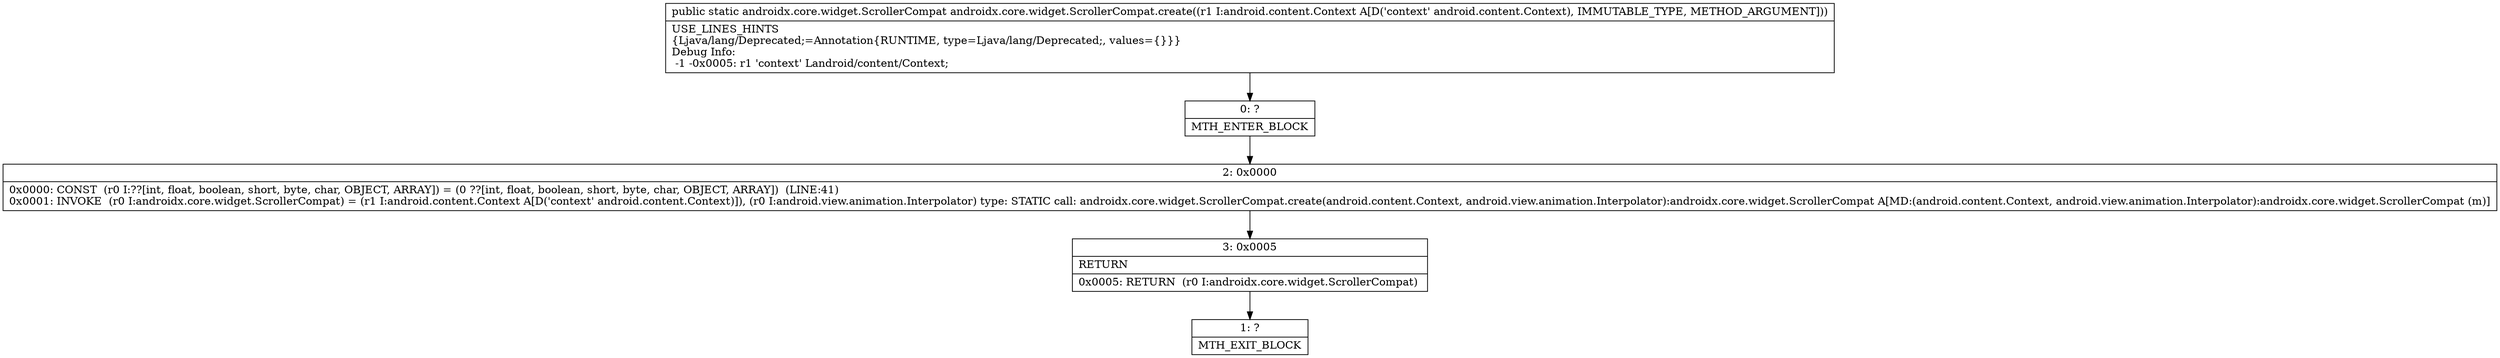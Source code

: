 digraph "CFG forandroidx.core.widget.ScrollerCompat.create(Landroid\/content\/Context;)Landroidx\/core\/widget\/ScrollerCompat;" {
Node_0 [shape=record,label="{0\:\ ?|MTH_ENTER_BLOCK\l}"];
Node_2 [shape=record,label="{2\:\ 0x0000|0x0000: CONST  (r0 I:??[int, float, boolean, short, byte, char, OBJECT, ARRAY]) = (0 ??[int, float, boolean, short, byte, char, OBJECT, ARRAY])  (LINE:41)\l0x0001: INVOKE  (r0 I:androidx.core.widget.ScrollerCompat) = (r1 I:android.content.Context A[D('context' android.content.Context)]), (r0 I:android.view.animation.Interpolator) type: STATIC call: androidx.core.widget.ScrollerCompat.create(android.content.Context, android.view.animation.Interpolator):androidx.core.widget.ScrollerCompat A[MD:(android.content.Context, android.view.animation.Interpolator):androidx.core.widget.ScrollerCompat (m)]\l}"];
Node_3 [shape=record,label="{3\:\ 0x0005|RETURN\l|0x0005: RETURN  (r0 I:androidx.core.widget.ScrollerCompat) \l}"];
Node_1 [shape=record,label="{1\:\ ?|MTH_EXIT_BLOCK\l}"];
MethodNode[shape=record,label="{public static androidx.core.widget.ScrollerCompat androidx.core.widget.ScrollerCompat.create((r1 I:android.content.Context A[D('context' android.content.Context), IMMUTABLE_TYPE, METHOD_ARGUMENT]))  | USE_LINES_HINTS\l\{Ljava\/lang\/Deprecated;=Annotation\{RUNTIME, type=Ljava\/lang\/Deprecated;, values=\{\}\}\}\lDebug Info:\l  \-1 \-0x0005: r1 'context' Landroid\/content\/Context;\l}"];
MethodNode -> Node_0;Node_0 -> Node_2;
Node_2 -> Node_3;
Node_3 -> Node_1;
}

